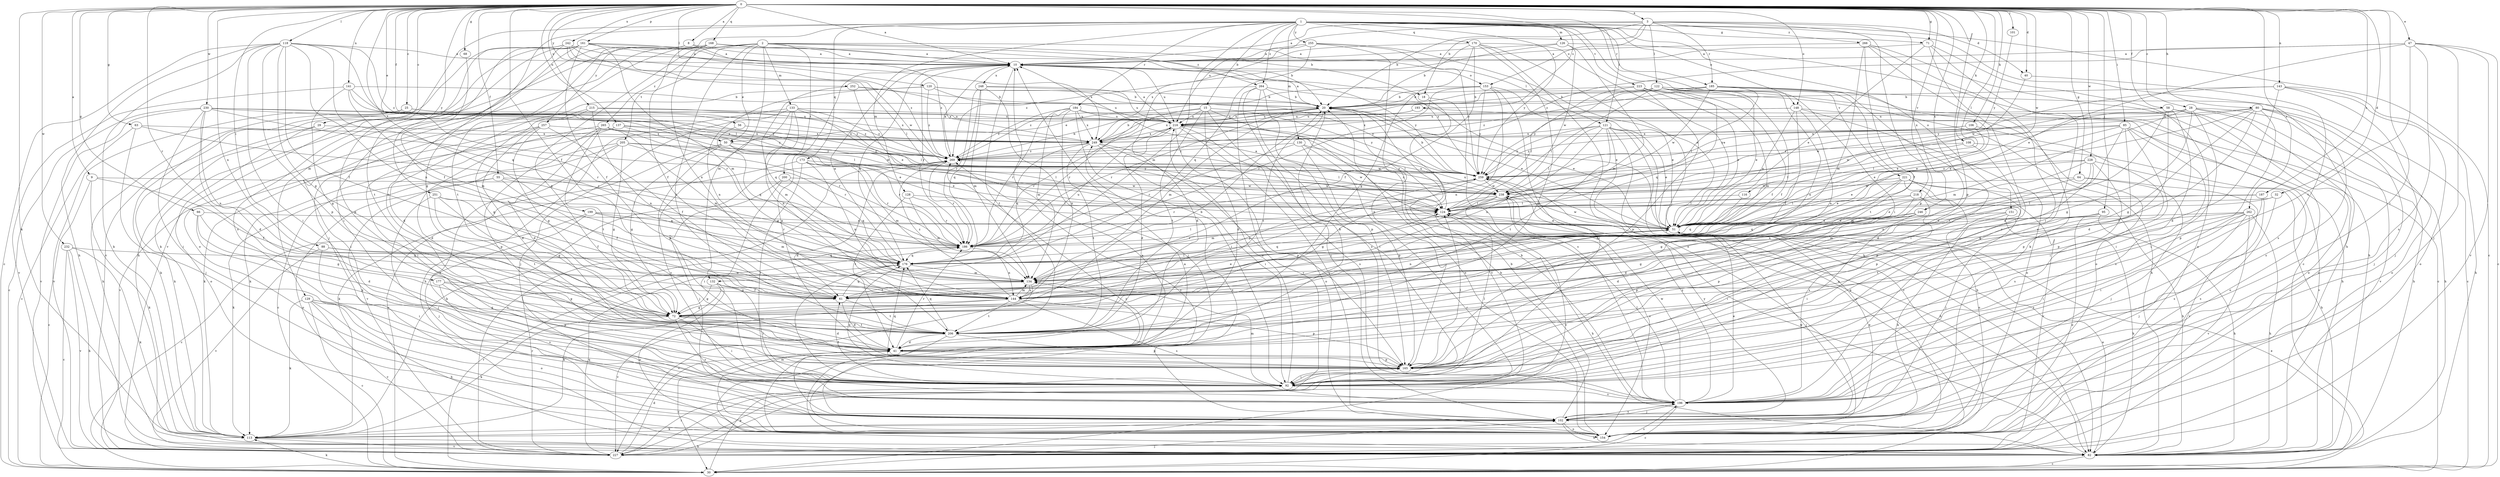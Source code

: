 strict digraph  {
0;
1;
2;
3;
8;
9;
10;
15;
18;
20;
25;
28;
29;
30;
32;
40;
41;
47;
50;
51;
55;
56;
58;
61;
63;
64;
66;
68;
71;
72;
80;
82;
85;
88;
92;
95;
101;
102;
106;
108;
113;
116;
118;
120;
121;
122;
124;
126;
128;
129;
130;
132;
133;
134;
137;
141;
143;
144;
148;
151;
153;
154;
161;
165;
168;
170;
173;
176;
177;
184;
185;
186;
187;
193;
196;
199;
200;
205;
206;
215;
216;
218;
221;
223;
227;
228;
230;
232;
238;
242;
246;
248;
249;
251;
252;
255;
257;
259;
262;
264;
265;
266;
269;
0 -> 3  [label=a];
0 -> 8  [label=a];
0 -> 9  [label=a];
0 -> 10  [label=a];
0 -> 25  [label=c];
0 -> 28  [label=c];
0 -> 29  [label=c];
0 -> 32  [label=d];
0 -> 40  [label=d];
0 -> 47  [label=e];
0 -> 50  [label=e];
0 -> 55  [label=f];
0 -> 56  [label=f];
0 -> 58  [label=f];
0 -> 61  [label=f];
0 -> 63  [label=g];
0 -> 64  [label=g];
0 -> 66  [label=g];
0 -> 68  [label=g];
0 -> 71  [label=g];
0 -> 80  [label=h];
0 -> 85  [label=i];
0 -> 88  [label=i];
0 -> 92  [label=i];
0 -> 95  [label=j];
0 -> 101  [label=j];
0 -> 106  [label=k];
0 -> 108  [label=k];
0 -> 113  [label=k];
0 -> 116  [label=l];
0 -> 118  [label=l];
0 -> 120  [label=l];
0 -> 121  [label=l];
0 -> 137  [label=n];
0 -> 141  [label=n];
0 -> 143  [label=n];
0 -> 144  [label=n];
0 -> 148  [label=o];
0 -> 161  [label=p];
0 -> 165  [label=p];
0 -> 168  [label=q];
0 -> 177  [label=r];
0 -> 187  [label=s];
0 -> 193  [label=s];
0 -> 199  [label=t];
0 -> 215  [label=u];
0 -> 218  [label=v];
0 -> 228  [label=w];
0 -> 230  [label=w];
0 -> 232  [label=w];
0 -> 238  [label=w];
0 -> 242  [label=x];
0 -> 246  [label=x];
0 -> 251  [label=y];
0 -> 252  [label=y];
0 -> 262  [label=z];
1 -> 15  [label=b];
1 -> 30  [label=c];
1 -> 71  [label=g];
1 -> 82  [label=h];
1 -> 92  [label=i];
1 -> 126  [label=m];
1 -> 128  [label=m];
1 -> 129  [label=m];
1 -> 130  [label=m];
1 -> 132  [label=m];
1 -> 148  [label=o];
1 -> 151  [label=o];
1 -> 170  [label=q];
1 -> 173  [label=q];
1 -> 184  [label=r];
1 -> 185  [label=r];
1 -> 221  [label=v];
1 -> 223  [label=v];
1 -> 227  [label=v];
1 -> 255  [label=y];
1 -> 257  [label=y];
1 -> 259  [label=y];
1 -> 264  [label=z];
2 -> 10  [label=a];
2 -> 18  [label=b];
2 -> 50  [label=e];
2 -> 72  [label=g];
2 -> 121  [label=l];
2 -> 132  [label=m];
2 -> 133  [label=m];
2 -> 200  [label=t];
2 -> 205  [label=t];
2 -> 206  [label=t];
2 -> 264  [label=z];
2 -> 265  [label=z];
3 -> 10  [label=a];
3 -> 18  [label=b];
3 -> 20  [label=b];
3 -> 40  [label=d];
3 -> 122  [label=l];
3 -> 153  [label=o];
3 -> 165  [label=p];
3 -> 185  [label=r];
3 -> 216  [label=u];
3 -> 246  [label=x];
3 -> 266  [label=z];
8 -> 10  [label=a];
8 -> 92  [label=i];
8 -> 206  [label=t];
8 -> 269  [label=z];
9 -> 30  [label=c];
9 -> 61  [label=f];
9 -> 113  [label=k];
9 -> 238  [label=w];
10 -> 153  [label=o];
10 -> 176  [label=q];
10 -> 186  [label=r];
10 -> 206  [label=t];
10 -> 216  [label=u];
10 -> 248  [label=x];
10 -> 259  [label=y];
15 -> 41  [label=d];
15 -> 50  [label=e];
15 -> 92  [label=i];
15 -> 154  [label=o];
15 -> 186  [label=r];
15 -> 206  [label=t];
15 -> 216  [label=u];
15 -> 259  [label=y];
18 -> 196  [label=s];
18 -> 227  [label=v];
20 -> 10  [label=a];
20 -> 51  [label=e];
20 -> 134  [label=m];
20 -> 186  [label=r];
20 -> 206  [label=t];
20 -> 216  [label=u];
25 -> 82  [label=h];
25 -> 113  [label=k];
25 -> 216  [label=u];
25 -> 227  [label=v];
25 -> 249  [label=x];
25 -> 269  [label=z];
28 -> 51  [label=e];
28 -> 72  [label=g];
28 -> 82  [label=h];
28 -> 92  [label=i];
28 -> 134  [label=m];
28 -> 154  [label=o];
28 -> 216  [label=u];
28 -> 227  [label=v];
28 -> 238  [label=w];
29 -> 113  [label=k];
29 -> 154  [label=o];
29 -> 249  [label=x];
30 -> 51  [label=e];
30 -> 102  [label=j];
30 -> 113  [label=k];
30 -> 165  [label=p];
30 -> 186  [label=r];
32 -> 51  [label=e];
32 -> 124  [label=l];
32 -> 196  [label=s];
40 -> 196  [label=s];
40 -> 238  [label=w];
41 -> 20  [label=b];
41 -> 30  [label=c];
41 -> 165  [label=p];
41 -> 186  [label=r];
47 -> 10  [label=a];
47 -> 30  [label=c];
47 -> 51  [label=e];
47 -> 102  [label=j];
47 -> 196  [label=s];
47 -> 206  [label=t];
47 -> 227  [label=v];
47 -> 269  [label=z];
50 -> 30  [label=c];
50 -> 51  [label=e];
50 -> 72  [label=g];
50 -> 186  [label=r];
50 -> 196  [label=s];
50 -> 269  [label=z];
51 -> 10  [label=a];
51 -> 102  [label=j];
51 -> 144  [label=n];
51 -> 176  [label=q];
51 -> 186  [label=r];
51 -> 216  [label=u];
51 -> 238  [label=w];
55 -> 61  [label=f];
55 -> 113  [label=k];
55 -> 154  [label=o];
55 -> 176  [label=q];
55 -> 238  [label=w];
56 -> 176  [label=q];
56 -> 249  [label=x];
58 -> 41  [label=d];
58 -> 82  [label=h];
58 -> 92  [label=i];
58 -> 154  [label=o];
58 -> 206  [label=t];
58 -> 216  [label=u];
61 -> 41  [label=d];
61 -> 51  [label=e];
61 -> 124  [label=l];
61 -> 176  [label=q];
61 -> 206  [label=t];
63 -> 30  [label=c];
63 -> 102  [label=j];
63 -> 186  [label=r];
63 -> 249  [label=x];
64 -> 102  [label=j];
64 -> 144  [label=n];
64 -> 227  [label=v];
64 -> 238  [label=w];
66 -> 41  [label=d];
66 -> 51  [label=e];
66 -> 72  [label=g];
66 -> 165  [label=p];
68 -> 61  [label=f];
71 -> 10  [label=a];
71 -> 51  [label=e];
71 -> 92  [label=i];
71 -> 154  [label=o];
71 -> 196  [label=s];
72 -> 20  [label=b];
72 -> 41  [label=d];
72 -> 92  [label=i];
72 -> 113  [label=k];
72 -> 196  [label=s];
72 -> 206  [label=t];
80 -> 51  [label=e];
80 -> 72  [label=g];
80 -> 102  [label=j];
80 -> 154  [label=o];
80 -> 165  [label=p];
80 -> 196  [label=s];
80 -> 206  [label=t];
80 -> 216  [label=u];
80 -> 259  [label=y];
82 -> 10  [label=a];
82 -> 30  [label=c];
82 -> 51  [label=e];
82 -> 238  [label=w];
85 -> 41  [label=d];
85 -> 51  [label=e];
85 -> 92  [label=i];
85 -> 165  [label=p];
85 -> 196  [label=s];
85 -> 227  [label=v];
85 -> 238  [label=w];
85 -> 249  [label=x];
88 -> 92  [label=i];
88 -> 144  [label=n];
88 -> 176  [label=q];
88 -> 227  [label=v];
92 -> 61  [label=f];
92 -> 124  [label=l];
92 -> 134  [label=m];
92 -> 176  [label=q];
92 -> 196  [label=s];
92 -> 216  [label=u];
95 -> 51  [label=e];
95 -> 82  [label=h];
95 -> 154  [label=o];
95 -> 165  [label=p];
95 -> 186  [label=r];
101 -> 259  [label=y];
102 -> 20  [label=b];
102 -> 51  [label=e];
102 -> 82  [label=h];
102 -> 113  [label=k];
102 -> 154  [label=o];
102 -> 196  [label=s];
102 -> 259  [label=y];
102 -> 269  [label=z];
106 -> 124  [label=l];
106 -> 165  [label=p];
106 -> 249  [label=x];
106 -> 259  [label=y];
108 -> 124  [label=l];
108 -> 154  [label=o];
108 -> 165  [label=p];
108 -> 269  [label=z];
113 -> 82  [label=h];
113 -> 227  [label=v];
116 -> 124  [label=l];
116 -> 176  [label=q];
118 -> 10  [label=a];
118 -> 30  [label=c];
118 -> 61  [label=f];
118 -> 72  [label=g];
118 -> 82  [label=h];
118 -> 92  [label=i];
118 -> 113  [label=k];
118 -> 124  [label=l];
118 -> 144  [label=n];
118 -> 165  [label=p];
118 -> 176  [label=q];
118 -> 269  [label=z];
120 -> 20  [label=b];
120 -> 41  [label=d];
120 -> 144  [label=n];
120 -> 216  [label=u];
120 -> 259  [label=y];
120 -> 269  [label=z];
121 -> 30  [label=c];
121 -> 51  [label=e];
121 -> 82  [label=h];
121 -> 124  [label=l];
121 -> 144  [label=n];
121 -> 154  [label=o];
121 -> 206  [label=t];
121 -> 227  [label=v];
121 -> 249  [label=x];
121 -> 259  [label=y];
122 -> 20  [label=b];
122 -> 30  [label=c];
122 -> 51  [label=e];
122 -> 61  [label=f];
122 -> 124  [label=l];
122 -> 144  [label=n];
122 -> 176  [label=q];
122 -> 249  [label=x];
122 -> 259  [label=y];
124 -> 51  [label=e];
124 -> 82  [label=h];
124 -> 216  [label=u];
126 -> 10  [label=a];
126 -> 30  [label=c];
126 -> 134  [label=m];
126 -> 238  [label=w];
126 -> 269  [label=z];
128 -> 124  [label=l];
128 -> 134  [label=m];
128 -> 186  [label=r];
128 -> 206  [label=t];
129 -> 30  [label=c];
129 -> 72  [label=g];
129 -> 82  [label=h];
129 -> 92  [label=i];
129 -> 113  [label=k];
129 -> 154  [label=o];
129 -> 227  [label=v];
130 -> 30  [label=c];
130 -> 165  [label=p];
130 -> 186  [label=r];
130 -> 238  [label=w];
130 -> 269  [label=z];
132 -> 61  [label=f];
132 -> 72  [label=g];
132 -> 92  [label=i];
132 -> 113  [label=k];
132 -> 154  [label=o];
133 -> 82  [label=h];
133 -> 102  [label=j];
133 -> 124  [label=l];
133 -> 134  [label=m];
133 -> 144  [label=n];
133 -> 165  [label=p];
133 -> 216  [label=u];
133 -> 269  [label=z];
134 -> 61  [label=f];
134 -> 144  [label=n];
134 -> 227  [label=v];
137 -> 41  [label=d];
137 -> 51  [label=e];
137 -> 227  [label=v];
137 -> 238  [label=w];
137 -> 249  [label=x];
141 -> 20  [label=b];
141 -> 72  [label=g];
141 -> 134  [label=m];
141 -> 186  [label=r];
141 -> 227  [label=v];
141 -> 259  [label=y];
143 -> 20  [label=b];
143 -> 41  [label=d];
143 -> 82  [label=h];
143 -> 102  [label=j];
143 -> 154  [label=o];
143 -> 259  [label=y];
144 -> 72  [label=g];
144 -> 134  [label=m];
144 -> 165  [label=p];
144 -> 196  [label=s];
144 -> 206  [label=t];
144 -> 227  [label=v];
144 -> 259  [label=y];
144 -> 269  [label=z];
148 -> 51  [label=e];
148 -> 61  [label=f];
148 -> 82  [label=h];
148 -> 144  [label=n];
148 -> 154  [label=o];
148 -> 216  [label=u];
148 -> 249  [label=x];
151 -> 51  [label=e];
151 -> 82  [label=h];
151 -> 92  [label=i];
151 -> 113  [label=k];
153 -> 20  [label=b];
153 -> 51  [label=e];
153 -> 92  [label=i];
153 -> 144  [label=n];
153 -> 186  [label=r];
153 -> 259  [label=y];
153 -> 269  [label=z];
154 -> 10  [label=a];
154 -> 20  [label=b];
154 -> 134  [label=m];
154 -> 249  [label=x];
154 -> 269  [label=z];
161 -> 10  [label=a];
161 -> 61  [label=f];
161 -> 82  [label=h];
161 -> 134  [label=m];
161 -> 196  [label=s];
161 -> 206  [label=t];
161 -> 227  [label=v];
161 -> 249  [label=x];
161 -> 259  [label=y];
165 -> 10  [label=a];
165 -> 92  [label=i];
165 -> 124  [label=l];
165 -> 176  [label=q];
168 -> 10  [label=a];
168 -> 20  [label=b];
168 -> 61  [label=f];
168 -> 102  [label=j];
168 -> 113  [label=k];
168 -> 144  [label=n];
168 -> 154  [label=o];
170 -> 10  [label=a];
170 -> 20  [label=b];
170 -> 41  [label=d];
170 -> 51  [label=e];
170 -> 61  [label=f];
170 -> 72  [label=g];
170 -> 82  [label=h];
170 -> 154  [label=o];
173 -> 92  [label=i];
173 -> 113  [label=k];
173 -> 134  [label=m];
173 -> 144  [label=n];
173 -> 186  [label=r];
173 -> 259  [label=y];
176 -> 10  [label=a];
176 -> 92  [label=i];
176 -> 134  [label=m];
176 -> 216  [label=u];
177 -> 72  [label=g];
177 -> 144  [label=n];
177 -> 165  [label=p];
177 -> 196  [label=s];
184 -> 51  [label=e];
184 -> 92  [label=i];
184 -> 134  [label=m];
184 -> 144  [label=n];
184 -> 186  [label=r];
184 -> 216  [label=u];
184 -> 249  [label=x];
184 -> 269  [label=z];
185 -> 20  [label=b];
185 -> 30  [label=c];
185 -> 92  [label=i];
185 -> 124  [label=l];
185 -> 154  [label=o];
185 -> 206  [label=t];
185 -> 238  [label=w];
185 -> 249  [label=x];
185 -> 269  [label=z];
186 -> 124  [label=l];
186 -> 144  [label=n];
186 -> 176  [label=q];
187 -> 92  [label=i];
187 -> 124  [label=l];
187 -> 134  [label=m];
187 -> 196  [label=s];
193 -> 51  [label=e];
193 -> 216  [label=u];
193 -> 249  [label=x];
196 -> 20  [label=b];
196 -> 30  [label=c];
196 -> 51  [label=e];
196 -> 102  [label=j];
196 -> 124  [label=l];
196 -> 238  [label=w];
196 -> 259  [label=y];
199 -> 30  [label=c];
199 -> 51  [label=e];
199 -> 102  [label=j];
199 -> 134  [label=m];
199 -> 186  [label=r];
200 -> 92  [label=i];
200 -> 102  [label=j];
200 -> 176  [label=q];
200 -> 238  [label=w];
205 -> 30  [label=c];
205 -> 72  [label=g];
205 -> 124  [label=l];
205 -> 186  [label=r];
205 -> 196  [label=s];
205 -> 227  [label=v];
205 -> 269  [label=z];
206 -> 41  [label=d];
206 -> 102  [label=j];
206 -> 165  [label=p];
206 -> 176  [label=q];
215 -> 72  [label=g];
215 -> 92  [label=i];
215 -> 144  [label=n];
215 -> 216  [label=u];
215 -> 269  [label=z];
216 -> 10  [label=a];
216 -> 41  [label=d];
216 -> 102  [label=j];
216 -> 124  [label=l];
216 -> 154  [label=o];
216 -> 186  [label=r];
216 -> 196  [label=s];
216 -> 249  [label=x];
218 -> 41  [label=d];
218 -> 102  [label=j];
218 -> 124  [label=l];
218 -> 165  [label=p];
218 -> 176  [label=q];
221 -> 51  [label=e];
221 -> 72  [label=g];
221 -> 82  [label=h];
221 -> 144  [label=n];
221 -> 154  [label=o];
221 -> 196  [label=s];
221 -> 227  [label=v];
221 -> 238  [label=w];
223 -> 20  [label=b];
223 -> 51  [label=e];
223 -> 61  [label=f];
223 -> 82  [label=h];
223 -> 124  [label=l];
223 -> 134  [label=m];
223 -> 165  [label=p];
227 -> 41  [label=d];
227 -> 92  [label=i];
227 -> 176  [label=q];
227 -> 186  [label=r];
227 -> 196  [label=s];
227 -> 269  [label=z];
228 -> 51  [label=e];
228 -> 82  [label=h];
228 -> 134  [label=m];
228 -> 144  [label=n];
228 -> 165  [label=p];
228 -> 196  [label=s];
228 -> 259  [label=y];
230 -> 30  [label=c];
230 -> 41  [label=d];
230 -> 92  [label=i];
230 -> 124  [label=l];
230 -> 144  [label=n];
230 -> 186  [label=r];
230 -> 216  [label=u];
230 -> 227  [label=v];
230 -> 259  [label=y];
232 -> 30  [label=c];
232 -> 82  [label=h];
232 -> 113  [label=k];
232 -> 176  [label=q];
232 -> 227  [label=v];
238 -> 124  [label=l];
238 -> 134  [label=m];
238 -> 154  [label=o];
238 -> 227  [label=v];
238 -> 269  [label=z];
242 -> 10  [label=a];
242 -> 72  [label=g];
242 -> 124  [label=l];
242 -> 165  [label=p];
242 -> 206  [label=t];
242 -> 238  [label=w];
242 -> 269  [label=z];
246 -> 41  [label=d];
246 -> 51  [label=e];
246 -> 72  [label=g];
246 -> 92  [label=i];
246 -> 165  [label=p];
248 -> 20  [label=b];
248 -> 102  [label=j];
248 -> 134  [label=m];
248 -> 176  [label=q];
248 -> 186  [label=r];
248 -> 216  [label=u];
249 -> 20  [label=b];
249 -> 92  [label=i];
249 -> 124  [label=l];
249 -> 165  [label=p];
249 -> 176  [label=q];
249 -> 206  [label=t];
249 -> 269  [label=z];
251 -> 61  [label=f];
251 -> 72  [label=g];
251 -> 102  [label=j];
251 -> 124  [label=l];
251 -> 206  [label=t];
252 -> 20  [label=b];
252 -> 51  [label=e];
252 -> 176  [label=q];
252 -> 249  [label=x];
255 -> 10  [label=a];
255 -> 51  [label=e];
255 -> 165  [label=p];
255 -> 176  [label=q];
255 -> 249  [label=x];
255 -> 259  [label=y];
257 -> 41  [label=d];
257 -> 61  [label=f];
257 -> 72  [label=g];
257 -> 92  [label=i];
257 -> 113  [label=k];
257 -> 249  [label=x];
259 -> 20  [label=b];
259 -> 72  [label=g];
259 -> 82  [label=h];
259 -> 186  [label=r];
259 -> 238  [label=w];
262 -> 51  [label=e];
262 -> 82  [label=h];
262 -> 92  [label=i];
262 -> 102  [label=j];
262 -> 176  [label=q];
262 -> 196  [label=s];
262 -> 206  [label=t];
262 -> 227  [label=v];
264 -> 20  [label=b];
264 -> 41  [label=d];
264 -> 51  [label=e];
264 -> 102  [label=j];
264 -> 165  [label=p];
264 -> 196  [label=s];
264 -> 227  [label=v];
265 -> 41  [label=d];
265 -> 113  [label=k];
265 -> 134  [label=m];
265 -> 165  [label=p];
265 -> 186  [label=r];
265 -> 206  [label=t];
265 -> 249  [label=x];
266 -> 10  [label=a];
266 -> 61  [label=f];
266 -> 82  [label=h];
266 -> 92  [label=i];
266 -> 113  [label=k];
266 -> 134  [label=m];
269 -> 10  [label=a];
269 -> 20  [label=b];
269 -> 41  [label=d];
269 -> 113  [label=k];
269 -> 186  [label=r];
269 -> 238  [label=w];
269 -> 259  [label=y];
}

